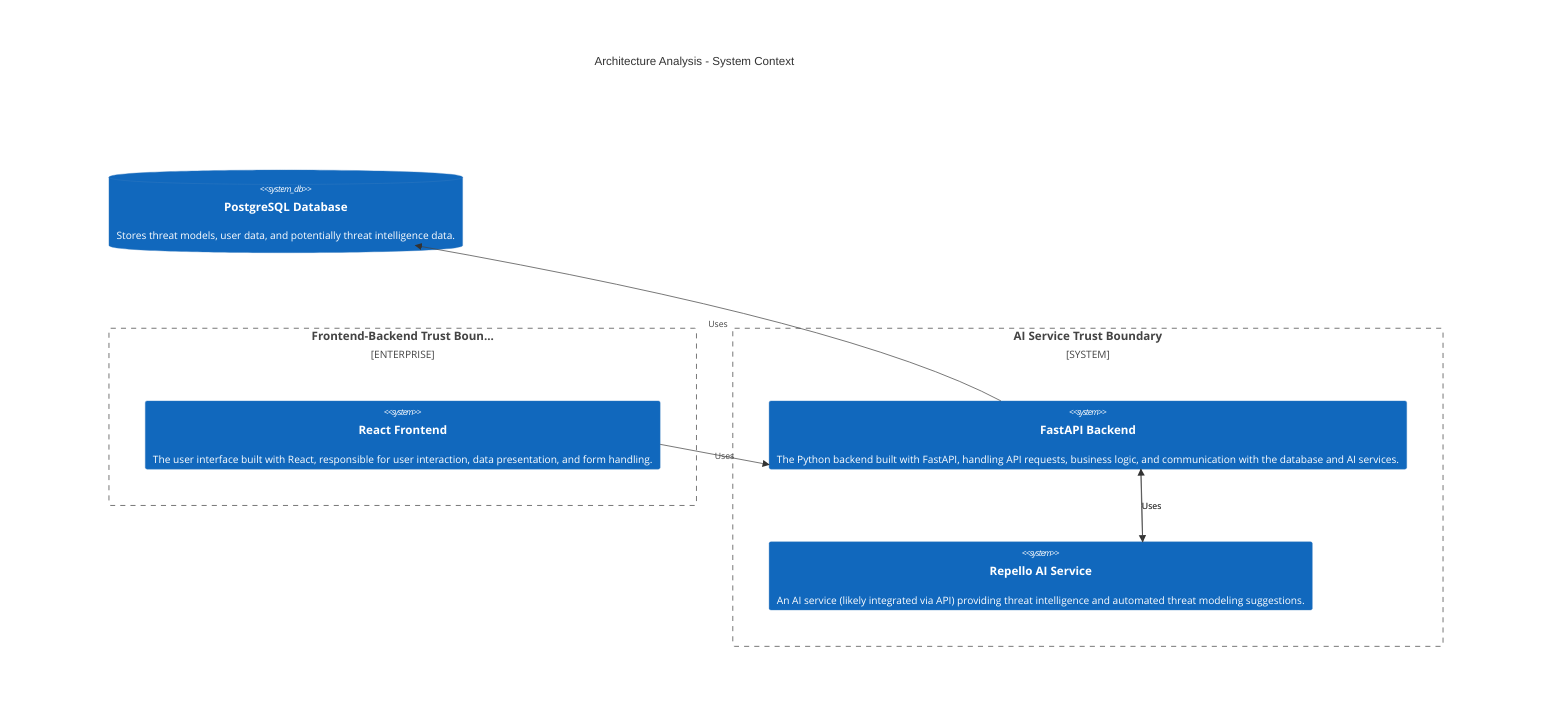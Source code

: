 C4Context
    title Architecture Analysis - System Context
    Enterprise_Boundary(tb_Frontend_Backend_Trust_Boundary, "Frontend-Backend Trust Boun...") {
        System(React_Frontend, "React Frontend", "The user interface built with React, responsible for user interaction, data presentation, and form handling.")
        System(FastAPI_Backend, "FastAPI Backend", "The Python backend built with FastAPI, handling API requests, business logic, and communication with the database and AI services.")
    }
    System_Boundary(tb_AI_Service_Trust_Boundary, "AI Service Trust Boundary") {
        System(FastAPI_Backend, "FastAPI Backend", "The Python backend built with FastAPI, handling API requests, business logic, and communication with the database and AI services.")
        System(Repello_AI_Service, "Repello AI Service", "An AI service (likely integrated via API) providing threat intelligence and automated threat modeling suggestions.")
    }
    SystemDb(PostgreSQL_Database, "PostgreSQL Database", "Stores threat models, user data, and potentially threat intelligence data.")

    Rel(React_Frontend, FastAPI_Backend, "Uses")
    Rel(FastAPI_Backend, Repello_AI_Service, "Uses")
    Rel(Repello_AI_Service, FastAPI_Backend, "Uses")
    Rel(FastAPI_Backend, PostgreSQL_Database, "Uses")